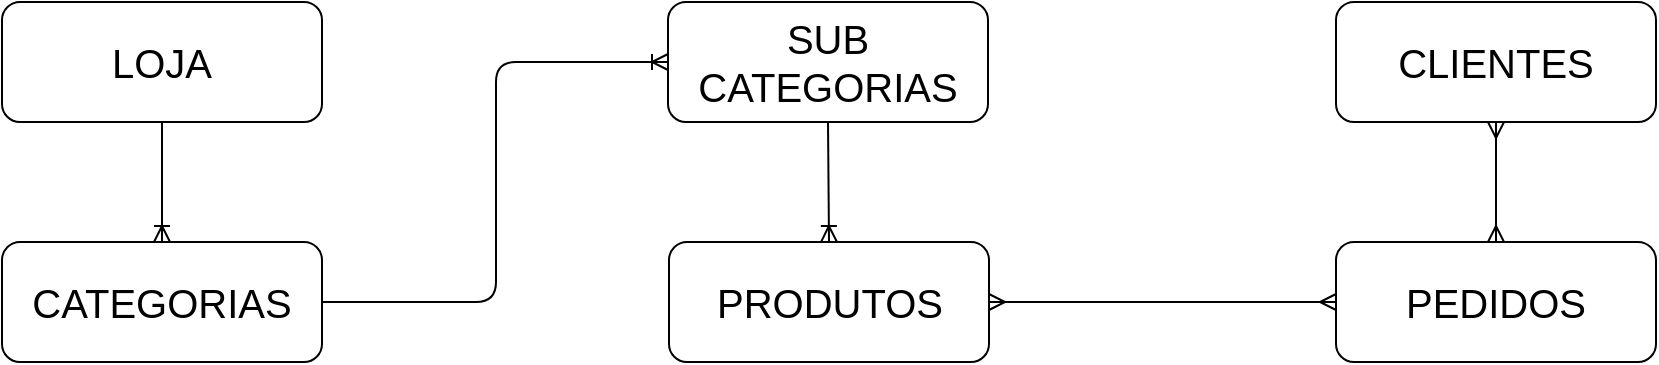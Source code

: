 <mxfile version="11.0.7" type="device"><diagram id="gERtOI8YnuyyYeWSkWz-" name="Conceitual"><mxGraphModel dx="1182" dy="616" grid="1" gridSize="10" guides="1" tooltips="1" connect="1" arrows="1" fold="1" page="1" pageScale="1" pageWidth="827" pageHeight="1169" math="0" shadow="0"><root><mxCell id="0"/><mxCell id="1" parent="0"/><mxCell id="eDxe27UhsvOqeg54bTM4-1" value="LOJA" style="rounded=1;whiteSpace=wrap;html=1;fontSize=20;" vertex="1" parent="1"><mxGeometry width="160" height="60" as="geometry"/></mxCell><mxCell id="eDxe27UhsvOqeg54bTM4-2" value="CATEGORIAS" style="rounded=1;whiteSpace=wrap;html=1;fontSize=20;" vertex="1" parent="1"><mxGeometry y="120" width="160" height="60" as="geometry"/></mxCell><mxCell id="eDxe27UhsvOqeg54bTM4-3" value="SUB CATEGORIAS" style="rounded=1;whiteSpace=wrap;html=1;fontSize=20;" vertex="1" parent="1"><mxGeometry x="333" width="160" height="60" as="geometry"/></mxCell><mxCell id="eDxe27UhsvOqeg54bTM4-4" value="PEDIDOS" style="rounded=1;whiteSpace=wrap;html=1;fontSize=20;" vertex="1" parent="1"><mxGeometry x="667" y="120" width="160" height="60" as="geometry"/></mxCell><mxCell id="eDxe27UhsvOqeg54bTM4-5" value="PRODUTOS&lt;br&gt;" style="rounded=1;whiteSpace=wrap;html=1;fontSize=20;" vertex="1" parent="1"><mxGeometry x="333.5" y="120" width="160" height="60" as="geometry"/></mxCell><mxCell id="eDxe27UhsvOqeg54bTM4-6" value="" style="fontSize=12;html=1;endArrow=ERoneToMany;exitX=0.5;exitY=1;exitDx=0;exitDy=0;entryX=0.5;entryY=0;entryDx=0;entryDy=0;" edge="1" parent="1" source="eDxe27UhsvOqeg54bTM4-1" target="eDxe27UhsvOqeg54bTM4-2"><mxGeometry width="100" height="100" relative="1" as="geometry"><mxPoint x="180" y="100" as="sourcePoint"/><mxPoint x="280" as="targetPoint"/></mxGeometry></mxCell><mxCell id="eDxe27UhsvOqeg54bTM4-9" value="" style="fontSize=12;html=1;endArrow=ERoneToMany;exitX=1;exitY=0.5;exitDx=0;exitDy=0;entryX=0;entryY=0.5;entryDx=0;entryDy=0;edgeStyle=orthogonalEdgeStyle;" edge="1" parent="1" source="eDxe27UhsvOqeg54bTM4-2" target="eDxe27UhsvOqeg54bTM4-3"><mxGeometry width="100" height="100" relative="1" as="geometry"><mxPoint x="230" y="70" as="sourcePoint"/><mxPoint x="230" y="130" as="targetPoint"/><Array as="points"><mxPoint x="247" y="150"/><mxPoint x="247" y="30"/></Array></mxGeometry></mxCell><mxCell id="eDxe27UhsvOqeg54bTM4-10" value="" style="fontSize=12;html=1;endArrow=ERoneToMany;exitX=0.5;exitY=1;exitDx=0;exitDy=0;entryX=0.5;entryY=0;entryDx=0;entryDy=0;" edge="1" parent="1" source="eDxe27UhsvOqeg54bTM4-3" target="eDxe27UhsvOqeg54bTM4-5"><mxGeometry width="100" height="100" relative="1" as="geometry"><mxPoint x="160" y="200" as="sourcePoint"/><mxPoint x="270" y="200" as="targetPoint"/></mxGeometry></mxCell><mxCell id="eDxe27UhsvOqeg54bTM4-17" value="CLIENTES&lt;br&gt;" style="rounded=1;whiteSpace=wrap;html=1;fontSize=20;" vertex="1" parent="1"><mxGeometry x="667" width="160" height="60" as="geometry"/></mxCell><mxCell id="2K787jl5YUCCRsi6kzzX-1" value="" style="edgeStyle=entityRelationEdgeStyle;fontSize=12;html=1;endArrow=ERmany;startArrow=ERmany;entryX=0;entryY=0.5;entryDx=0;entryDy=0;exitX=1;exitY=0.5;exitDx=0;exitDy=0;" edge="1" parent="1" source="eDxe27UhsvOqeg54bTM4-5" target="eDxe27UhsvOqeg54bTM4-4"><mxGeometry width="100" height="100" relative="1" as="geometry"><mxPoint x="400" y="400" as="sourcePoint"/><mxPoint x="500" y="300" as="targetPoint"/></mxGeometry></mxCell><mxCell id="2K787jl5YUCCRsi6kzzX-3" value="" style="fontSize=12;html=1;endArrow=ERmany;startArrow=ERmany;entryX=0.5;entryY=0;entryDx=0;entryDy=0;exitX=0.5;exitY=1;exitDx=0;exitDy=0;" edge="1" parent="1" source="eDxe27UhsvOqeg54bTM4-17" target="eDxe27UhsvOqeg54bTM4-4"><mxGeometry width="100" height="100" relative="1" as="geometry"><mxPoint x="540" y="100" as="sourcePoint"/><mxPoint x="713" y="100" as="targetPoint"/></mxGeometry></mxCell></root></mxGraphModel></diagram><diagram id="cACcyhhillfZN8F5A8xv" name="Logico"><mxGraphModel dx="1182" dy="616" grid="1" gridSize="10" guides="1" tooltips="1" connect="1" arrows="1" fold="1" page="1" pageScale="1" pageWidth="827" pageHeight="1169" math="0" shadow="0"><root><mxCell id="IrbvLmlc8LqZQ8deeejN-0"/><mxCell id="IrbvLmlc8LqZQ8deeejN-1" parent="IrbvLmlc8LqZQ8deeejN-0"/><mxCell id="t_SW5oSjcl3jffOCGYQL-0" value="Lojas" style="swimlane;fontStyle=0;childLayout=stackLayout;horizontal=1;startSize=26;fillColor=#e0e0e0;horizontalStack=0;resizeParent=1;resizeParentMax=0;resizeLast=0;collapsible=1;marginBottom=0;swimlaneFillColor=#ffffff;align=center;fontSize=14;" vertex="1" parent="IrbvLmlc8LqZQ8deeejN-1"><mxGeometry width="160" height="118" as="geometry"/></mxCell><mxCell id="t_SW5oSjcl3jffOCGYQL-1" value="IdLoja: int" style="shape=partialRectangle;top=0;left=0;right=0;bottom=1;align=left;verticalAlign=middle;fillColor=none;spacingLeft=34;spacingRight=4;overflow=hidden;rotatable=0;points=[[0,0.5],[1,0.5]];portConstraint=eastwest;dropTarget=0;fontStyle=5;fontSize=12;" vertex="1" parent="t_SW5oSjcl3jffOCGYQL-0"><mxGeometry y="26" width="160" height="30" as="geometry"/></mxCell><mxCell id="t_SW5oSjcl3jffOCGYQL-2" value="PK" style="shape=partialRectangle;top=0;left=0;bottom=0;fillColor=none;align=left;verticalAlign=middle;spacingLeft=4;spacingRight=4;overflow=hidden;rotatable=0;points=[];portConstraint=eastwest;part=1;fontSize=12;" vertex="1" connectable="0" parent="t_SW5oSjcl3jffOCGYQL-1"><mxGeometry width="30" height="30" as="geometry"/></mxCell><mxCell id="t_SW5oSjcl3jffOCGYQL-3" value="Nome: string&#10;" style="shape=partialRectangle;top=0;left=0;right=0;bottom=0;align=left;verticalAlign=top;fillColor=none;spacingLeft=34;spacingRight=4;overflow=hidden;rotatable=0;points=[[0,0.5],[1,0.5]];portConstraint=eastwest;dropTarget=0;fontSize=12;" vertex="1" parent="t_SW5oSjcl3jffOCGYQL-0"><mxGeometry y="56" width="160" height="26" as="geometry"/></mxCell><mxCell id="t_SW5oSjcl3jffOCGYQL-4" value="" style="shape=partialRectangle;top=0;left=0;bottom=0;fillColor=none;align=left;verticalAlign=top;spacingLeft=4;spacingRight=4;overflow=hidden;rotatable=0;points=[];portConstraint=eastwest;part=1;fontSize=12;" vertex="1" connectable="0" parent="t_SW5oSjcl3jffOCGYQL-3"><mxGeometry width="30" height="26" as="geometry"/></mxCell><mxCell id="t_SW5oSjcl3jffOCGYQL-5" value="Endereco: string" style="shape=partialRectangle;top=0;left=0;right=0;bottom=0;align=left;verticalAlign=top;fillColor=none;spacingLeft=34;spacingRight=4;overflow=hidden;rotatable=0;points=[[0,0.5],[1,0.5]];portConstraint=eastwest;dropTarget=0;fontSize=12;" vertex="1" parent="t_SW5oSjcl3jffOCGYQL-0"><mxGeometry y="82" width="160" height="26" as="geometry"/></mxCell><mxCell id="t_SW5oSjcl3jffOCGYQL-6" value="" style="shape=partialRectangle;top=0;left=0;bottom=0;fillColor=none;align=left;verticalAlign=top;spacingLeft=4;spacingRight=4;overflow=hidden;rotatable=0;points=[];portConstraint=eastwest;part=1;fontSize=12;" vertex="1" connectable="0" parent="t_SW5oSjcl3jffOCGYQL-5"><mxGeometry width="30" height="26" as="geometry"/></mxCell><mxCell id="t_SW5oSjcl3jffOCGYQL-9" value="" style="shape=partialRectangle;top=0;left=0;right=0;bottom=0;align=left;verticalAlign=top;fillColor=none;spacingLeft=34;spacingRight=4;overflow=hidden;rotatable=0;points=[[0,0.5],[1,0.5]];portConstraint=eastwest;dropTarget=0;fontSize=12;" vertex="1" parent="t_SW5oSjcl3jffOCGYQL-0"><mxGeometry y="108" width="160" height="10" as="geometry"/></mxCell><mxCell id="t_SW5oSjcl3jffOCGYQL-10" value="" style="shape=partialRectangle;top=0;left=0;bottom=0;fillColor=none;align=left;verticalAlign=top;spacingLeft=4;spacingRight=4;overflow=hidden;rotatable=0;points=[];portConstraint=eastwest;part=1;fontSize=12;" vertex="1" connectable="0" parent="t_SW5oSjcl3jffOCGYQL-9"><mxGeometry width="30" height="10" as="geometry"/></mxCell><mxCell id="t_SW5oSjcl3jffOCGYQL-11" value="Categorias" style="swimlane;fontStyle=0;childLayout=stackLayout;horizontal=1;startSize=26;fillColor=#e0e0e0;horizontalStack=0;resizeParent=1;resizeParentMax=0;resizeLast=0;collapsible=1;marginBottom=0;swimlaneFillColor=#ffffff;align=center;fontSize=14;" vertex="1" parent="IrbvLmlc8LqZQ8deeejN-1"><mxGeometry x="200" width="160" height="122" as="geometry"/></mxCell><mxCell id="t_SW5oSjcl3jffOCGYQL-20" value="IdCategoria: int" style="shape=partialRectangle;top=0;left=0;right=0;bottom=1;align=left;verticalAlign=middle;fillColor=none;spacingLeft=34;spacingRight=4;overflow=hidden;rotatable=0;points=[[0,0.5],[1,0.5]];portConstraint=eastwest;dropTarget=0;fontStyle=5;fontSize=12;" vertex="1" parent="t_SW5oSjcl3jffOCGYQL-11"><mxGeometry y="26" width="160" height="30" as="geometry"/></mxCell><mxCell id="t_SW5oSjcl3jffOCGYQL-21" value="PK" style="shape=partialRectangle;top=0;left=0;bottom=0;fillColor=none;align=left;verticalAlign=middle;spacingLeft=4;spacingRight=4;overflow=hidden;rotatable=0;points=[];portConstraint=eastwest;part=1;fontSize=12;" vertex="1" connectable="0" parent="t_SW5oSjcl3jffOCGYQL-20"><mxGeometry width="30" height="30" as="geometry"/></mxCell><mxCell id="t_SW5oSjcl3jffOCGYQL-12" value="IdLoja: int" style="shape=partialRectangle;top=0;left=0;right=0;bottom=1;align=left;verticalAlign=middle;fillColor=none;spacingLeft=34;spacingRight=4;overflow=hidden;rotatable=0;points=[[0,0.5],[1,0.5]];portConstraint=eastwest;dropTarget=0;fontStyle=5;fontSize=12;" vertex="1" parent="t_SW5oSjcl3jffOCGYQL-11"><mxGeometry y="56" width="160" height="30" as="geometry"/></mxCell><mxCell id="t_SW5oSjcl3jffOCGYQL-13" value="FK" style="shape=partialRectangle;top=0;left=0;bottom=0;fillColor=none;align=left;verticalAlign=middle;spacingLeft=4;spacingRight=4;overflow=hidden;rotatable=0;points=[];portConstraint=eastwest;part=1;fontSize=12;" vertex="1" connectable="0" parent="t_SW5oSjcl3jffOCGYQL-12"><mxGeometry width="30" height="30" as="geometry"/></mxCell><mxCell id="t_SW5oSjcl3jffOCGYQL-14" value="Nome: string&#10;" style="shape=partialRectangle;top=0;left=0;right=0;bottom=0;align=left;verticalAlign=top;fillColor=none;spacingLeft=34;spacingRight=4;overflow=hidden;rotatable=0;points=[[0,0.5],[1,0.5]];portConstraint=eastwest;dropTarget=0;fontSize=12;" vertex="1" parent="t_SW5oSjcl3jffOCGYQL-11"><mxGeometry y="86" width="160" height="26" as="geometry"/></mxCell><mxCell id="t_SW5oSjcl3jffOCGYQL-15" value="" style="shape=partialRectangle;top=0;left=0;bottom=0;fillColor=none;align=left;verticalAlign=top;spacingLeft=4;spacingRight=4;overflow=hidden;rotatable=0;points=[];portConstraint=eastwest;part=1;fontSize=12;" vertex="1" connectable="0" parent="t_SW5oSjcl3jffOCGYQL-14"><mxGeometry width="30" height="26" as="geometry"/></mxCell><mxCell id="t_SW5oSjcl3jffOCGYQL-18" value="" style="shape=partialRectangle;top=0;left=0;right=0;bottom=0;align=left;verticalAlign=top;fillColor=none;spacingLeft=34;spacingRight=4;overflow=hidden;rotatable=0;points=[[0,0.5],[1,0.5]];portConstraint=eastwest;dropTarget=0;fontSize=12;" vertex="1" parent="t_SW5oSjcl3jffOCGYQL-11"><mxGeometry y="112" width="160" height="10" as="geometry"/></mxCell><mxCell id="t_SW5oSjcl3jffOCGYQL-19" value="" style="shape=partialRectangle;top=0;left=0;bottom=0;fillColor=none;align=left;verticalAlign=top;spacingLeft=4;spacingRight=4;overflow=hidden;rotatable=0;points=[];portConstraint=eastwest;part=1;fontSize=12;" vertex="1" connectable="0" parent="t_SW5oSjcl3jffOCGYQL-18"><mxGeometry width="30" height="10" as="geometry"/></mxCell><mxCell id="t_SW5oSjcl3jffOCGYQL-22" value="SubCategorias" style="swimlane;fontStyle=0;childLayout=stackLayout;horizontal=1;startSize=26;fillColor=#e0e0e0;horizontalStack=0;resizeParent=1;resizeParentMax=0;resizeLast=0;collapsible=1;marginBottom=0;swimlaneFillColor=#ffffff;align=center;fontSize=14;" vertex="1" parent="IrbvLmlc8LqZQ8deeejN-1"><mxGeometry x="413" width="160" height="122" as="geometry"/></mxCell><mxCell id="t_SW5oSjcl3jffOCGYQL-40" value="IdSubCategoria: int" style="shape=partialRectangle;top=0;left=0;right=0;bottom=1;align=left;verticalAlign=middle;fillColor=none;spacingLeft=34;spacingRight=4;overflow=hidden;rotatable=0;points=[[0,0.5],[1,0.5]];portConstraint=eastwest;dropTarget=0;fontStyle=5;fontSize=12;" vertex="1" parent="t_SW5oSjcl3jffOCGYQL-22"><mxGeometry y="26" width="160" height="30" as="geometry"/></mxCell><mxCell id="t_SW5oSjcl3jffOCGYQL-41" value="PK" style="shape=partialRectangle;top=0;left=0;bottom=0;fillColor=none;align=left;verticalAlign=middle;spacingLeft=4;spacingRight=4;overflow=hidden;rotatable=0;points=[];portConstraint=eastwest;part=1;fontSize=12;" vertex="1" connectable="0" parent="t_SW5oSjcl3jffOCGYQL-40"><mxGeometry width="30" height="30" as="geometry"/></mxCell><mxCell id="t_SW5oSjcl3jffOCGYQL-23" value="IdCategoria: int" style="shape=partialRectangle;top=0;left=0;right=0;bottom=1;align=left;verticalAlign=middle;fillColor=none;spacingLeft=34;spacingRight=4;overflow=hidden;rotatable=0;points=[[0,0.5],[1,0.5]];portConstraint=eastwest;dropTarget=0;fontStyle=5;fontSize=12;" vertex="1" parent="t_SW5oSjcl3jffOCGYQL-22"><mxGeometry y="56" width="160" height="30" as="geometry"/></mxCell><mxCell id="t_SW5oSjcl3jffOCGYQL-24" value="FK" style="shape=partialRectangle;top=0;left=0;bottom=0;fillColor=none;align=left;verticalAlign=middle;spacingLeft=4;spacingRight=4;overflow=hidden;rotatable=0;points=[];portConstraint=eastwest;part=1;fontSize=12;" vertex="1" connectable="0" parent="t_SW5oSjcl3jffOCGYQL-23"><mxGeometry width="30" height="30" as="geometry"/></mxCell><mxCell id="t_SW5oSjcl3jffOCGYQL-27" value="Nome: string&#10;" style="shape=partialRectangle;top=0;left=0;right=0;bottom=0;align=left;verticalAlign=top;fillColor=none;spacingLeft=34;spacingRight=4;overflow=hidden;rotatable=0;points=[[0,0.5],[1,0.5]];portConstraint=eastwest;dropTarget=0;fontSize=12;" vertex="1" parent="t_SW5oSjcl3jffOCGYQL-22"><mxGeometry y="86" width="160" height="26" as="geometry"/></mxCell><mxCell id="t_SW5oSjcl3jffOCGYQL-28" value="" style="shape=partialRectangle;top=0;left=0;bottom=0;fillColor=none;align=left;verticalAlign=top;spacingLeft=4;spacingRight=4;overflow=hidden;rotatable=0;points=[];portConstraint=eastwest;part=1;fontSize=12;" vertex="1" connectable="0" parent="t_SW5oSjcl3jffOCGYQL-27"><mxGeometry width="30" height="26" as="geometry"/></mxCell><mxCell id="t_SW5oSjcl3jffOCGYQL-29" value="" style="shape=partialRectangle;top=0;left=0;right=0;bottom=0;align=left;verticalAlign=top;fillColor=none;spacingLeft=34;spacingRight=4;overflow=hidden;rotatable=0;points=[[0,0.5],[1,0.5]];portConstraint=eastwest;dropTarget=0;fontSize=12;" vertex="1" parent="t_SW5oSjcl3jffOCGYQL-22"><mxGeometry y="112" width="160" height="10" as="geometry"/></mxCell><mxCell id="t_SW5oSjcl3jffOCGYQL-30" value="" style="shape=partialRectangle;top=0;left=0;bottom=0;fillColor=none;align=left;verticalAlign=top;spacingLeft=4;spacingRight=4;overflow=hidden;rotatable=0;points=[];portConstraint=eastwest;part=1;fontSize=12;" vertex="1" connectable="0" parent="t_SW5oSjcl3jffOCGYQL-29"><mxGeometry width="30" height="10" as="geometry"/></mxCell><mxCell id="t_SW5oSjcl3jffOCGYQL-42" value="Clientes" style="swimlane;fontStyle=0;childLayout=stackLayout;horizontal=1;startSize=26;fillColor=#e0e0e0;horizontalStack=0;resizeParent=1;resizeParentMax=0;resizeLast=0;collapsible=1;marginBottom=0;swimlaneFillColor=#ffffff;align=center;fontSize=14;" vertex="1" parent="IrbvLmlc8LqZQ8deeejN-1"><mxGeometry y="170" width="160" height="118" as="geometry"/></mxCell><mxCell id="t_SW5oSjcl3jffOCGYQL-43" value="IdCliente: int" style="shape=partialRectangle;top=0;left=0;right=0;bottom=1;align=left;verticalAlign=middle;fillColor=none;spacingLeft=34;spacingRight=4;overflow=hidden;rotatable=0;points=[[0,0.5],[1,0.5]];portConstraint=eastwest;dropTarget=0;fontStyle=5;fontSize=12;" vertex="1" parent="t_SW5oSjcl3jffOCGYQL-42"><mxGeometry y="26" width="160" height="30" as="geometry"/></mxCell><mxCell id="t_SW5oSjcl3jffOCGYQL-44" value="PK" style="shape=partialRectangle;top=0;left=0;bottom=0;fillColor=none;align=left;verticalAlign=middle;spacingLeft=4;spacingRight=4;overflow=hidden;rotatable=0;points=[];portConstraint=eastwest;part=1;fontSize=12;" vertex="1" connectable="0" parent="t_SW5oSjcl3jffOCGYQL-43"><mxGeometry width="30" height="30" as="geometry"/></mxCell><mxCell id="t_SW5oSjcl3jffOCGYQL-45" value="Nome: string&#10;" style="shape=partialRectangle;top=0;left=0;right=0;bottom=0;align=left;verticalAlign=top;fillColor=none;spacingLeft=34;spacingRight=4;overflow=hidden;rotatable=0;points=[[0,0.5],[1,0.5]];portConstraint=eastwest;dropTarget=0;fontSize=12;" vertex="1" parent="t_SW5oSjcl3jffOCGYQL-42"><mxGeometry y="56" width="160" height="26" as="geometry"/></mxCell><mxCell id="t_SW5oSjcl3jffOCGYQL-46" value="" style="shape=partialRectangle;top=0;left=0;bottom=0;fillColor=none;align=left;verticalAlign=top;spacingLeft=4;spacingRight=4;overflow=hidden;rotatable=0;points=[];portConstraint=eastwest;part=1;fontSize=12;" vertex="1" connectable="0" parent="t_SW5oSjcl3jffOCGYQL-45"><mxGeometry width="30" height="26" as="geometry"/></mxCell><mxCell id="t_SW5oSjcl3jffOCGYQL-47" value="Contato: int" style="shape=partialRectangle;top=0;left=0;right=0;bottom=0;align=left;verticalAlign=top;fillColor=none;spacingLeft=34;spacingRight=4;overflow=hidden;rotatable=0;points=[[0,0.5],[1,0.5]];portConstraint=eastwest;dropTarget=0;fontSize=12;" vertex="1" parent="t_SW5oSjcl3jffOCGYQL-42"><mxGeometry y="82" width="160" height="26" as="geometry"/></mxCell><mxCell id="t_SW5oSjcl3jffOCGYQL-48" value="" style="shape=partialRectangle;top=0;left=0;bottom=0;fillColor=none;align=left;verticalAlign=top;spacingLeft=4;spacingRight=4;overflow=hidden;rotatable=0;points=[];portConstraint=eastwest;part=1;fontSize=12;" vertex="1" connectable="0" parent="t_SW5oSjcl3jffOCGYQL-47"><mxGeometry width="30" height="26" as="geometry"/></mxCell><mxCell id="t_SW5oSjcl3jffOCGYQL-49" value="" style="shape=partialRectangle;top=0;left=0;right=0;bottom=0;align=left;verticalAlign=top;fillColor=none;spacingLeft=34;spacingRight=4;overflow=hidden;rotatable=0;points=[[0,0.5],[1,0.5]];portConstraint=eastwest;dropTarget=0;fontSize=12;" vertex="1" parent="t_SW5oSjcl3jffOCGYQL-42"><mxGeometry y="108" width="160" height="10" as="geometry"/></mxCell><mxCell id="t_SW5oSjcl3jffOCGYQL-50" value="" style="shape=partialRectangle;top=0;left=0;bottom=0;fillColor=none;align=left;verticalAlign=top;spacingLeft=4;spacingRight=4;overflow=hidden;rotatable=0;points=[];portConstraint=eastwest;part=1;fontSize=12;" vertex="1" connectable="0" parent="t_SW5oSjcl3jffOCGYQL-49"><mxGeometry width="30" height="10" as="geometry"/></mxCell><mxCell id="t_SW5oSjcl3jffOCGYQL-51" value="Pedidos" style="swimlane;fontStyle=0;childLayout=stackLayout;horizontal=1;startSize=26;fillColor=#e0e0e0;horizontalStack=0;resizeParent=1;resizeParentMax=0;resizeLast=0;collapsible=1;marginBottom=0;swimlaneFillColor=#ffffff;align=center;fontSize=14;" vertex="1" parent="IrbvLmlc8LqZQ8deeejN-1"><mxGeometry x="200" y="170" width="160" height="86" as="geometry"/></mxCell><mxCell id="t_SW5oSjcl3jffOCGYQL-60" value="IdPedido: int" style="shape=partialRectangle;top=0;left=0;right=0;bottom=1;align=left;verticalAlign=middle;fillColor=none;spacingLeft=34;spacingRight=4;overflow=hidden;rotatable=0;points=[[0,0.5],[1,0.5]];portConstraint=eastwest;dropTarget=0;fontStyle=5;fontSize=12;" vertex="1" parent="t_SW5oSjcl3jffOCGYQL-51"><mxGeometry y="26" width="160" height="30" as="geometry"/></mxCell><mxCell id="t_SW5oSjcl3jffOCGYQL-61" value="PK" style="shape=partialRectangle;top=0;left=0;bottom=0;fillColor=none;align=left;verticalAlign=middle;spacingLeft=4;spacingRight=4;overflow=hidden;rotatable=0;points=[];portConstraint=eastwest;part=1;fontSize=12;" vertex="1" connectable="0" parent="t_SW5oSjcl3jffOCGYQL-60"><mxGeometry width="30" height="30" as="geometry"/></mxCell><mxCell id="t_SW5oSjcl3jffOCGYQL-52" value="IdCliente: int" style="shape=partialRectangle;top=0;left=0;right=0;bottom=1;align=left;verticalAlign=middle;fillColor=none;spacingLeft=34;spacingRight=4;overflow=hidden;rotatable=0;points=[[0,0.5],[1,0.5]];portConstraint=eastwest;dropTarget=0;fontStyle=5;fontSize=12;" vertex="1" parent="t_SW5oSjcl3jffOCGYQL-51"><mxGeometry y="56" width="160" height="30" as="geometry"/></mxCell><mxCell id="t_SW5oSjcl3jffOCGYQL-53" value="FK" style="shape=partialRectangle;top=0;left=0;bottom=0;fillColor=none;align=left;verticalAlign=middle;spacingLeft=4;spacingRight=4;overflow=hidden;rotatable=0;points=[];portConstraint=eastwest;part=1;fontSize=12;" vertex="1" connectable="0" parent="t_SW5oSjcl3jffOCGYQL-52"><mxGeometry width="30" height="30" as="geometry"/></mxCell><mxCell id="t_SW5oSjcl3jffOCGYQL-62" value="PedidosProdutos" style="swimlane;fontStyle=0;childLayout=stackLayout;horizontal=1;startSize=26;fillColor=#e0e0e0;horizontalStack=0;resizeParent=1;resizeParentMax=0;resizeLast=0;collapsible=1;marginBottom=0;swimlaneFillColor=#ffffff;align=center;fontSize=14;" vertex="1" parent="IrbvLmlc8LqZQ8deeejN-1"><mxGeometry x="413" y="170" width="160" height="86" as="geometry"/></mxCell><mxCell id="t_SW5oSjcl3jffOCGYQL-63" value="IdPedido: int" style="shape=partialRectangle;top=0;left=0;right=0;bottom=1;align=left;verticalAlign=middle;fillColor=none;spacingLeft=34;spacingRight=4;overflow=hidden;rotatable=0;points=[[0,0.5],[1,0.5]];portConstraint=eastwest;dropTarget=0;fontStyle=5;fontSize=12;" vertex="1" parent="t_SW5oSjcl3jffOCGYQL-62"><mxGeometry y="26" width="160" height="30" as="geometry"/></mxCell><mxCell id="t_SW5oSjcl3jffOCGYQL-64" value="FK" style="shape=partialRectangle;top=0;left=0;bottom=0;fillColor=none;align=left;verticalAlign=middle;spacingLeft=4;spacingRight=4;overflow=hidden;rotatable=0;points=[];portConstraint=eastwest;part=1;fontSize=12;" vertex="1" connectable="0" parent="t_SW5oSjcl3jffOCGYQL-63"><mxGeometry width="30" height="30" as="geometry"/></mxCell><mxCell id="t_SW5oSjcl3jffOCGYQL-65" value="IdProduto: int" style="shape=partialRectangle;top=0;left=0;right=0;bottom=1;align=left;verticalAlign=middle;fillColor=none;spacingLeft=34;spacingRight=4;overflow=hidden;rotatable=0;points=[[0,0.5],[1,0.5]];portConstraint=eastwest;dropTarget=0;fontStyle=5;fontSize=12;" vertex="1" parent="t_SW5oSjcl3jffOCGYQL-62"><mxGeometry y="56" width="160" height="30" as="geometry"/></mxCell><mxCell id="t_SW5oSjcl3jffOCGYQL-66" value="FK" style="shape=partialRectangle;top=0;left=0;bottom=0;fillColor=none;align=left;verticalAlign=middle;spacingLeft=4;spacingRight=4;overflow=hidden;rotatable=0;points=[];portConstraint=eastwest;part=1;fontSize=12;" vertex="1" connectable="0" parent="t_SW5oSjcl3jffOCGYQL-65"><mxGeometry width="30" height="30" as="geometry"/></mxCell><mxCell id="t_SW5oSjcl3jffOCGYQL-67" value="Produtos" style="swimlane;fontStyle=0;childLayout=stackLayout;horizontal=1;startSize=26;fillColor=#e0e0e0;horizontalStack=0;resizeParent=1;resizeParentMax=0;resizeLast=0;collapsible=1;marginBottom=0;swimlaneFillColor=#ffffff;align=center;fontSize=14;" vertex="1" parent="IrbvLmlc8LqZQ8deeejN-1"><mxGeometry y="330" width="160" height="148" as="geometry"/></mxCell><mxCell id="t_SW5oSjcl3jffOCGYQL-68" value="IdProduto: int" style="shape=partialRectangle;top=0;left=0;right=0;bottom=1;align=left;verticalAlign=middle;fillColor=none;spacingLeft=34;spacingRight=4;overflow=hidden;rotatable=0;points=[[0,0.5],[1,0.5]];portConstraint=eastwest;dropTarget=0;fontStyle=5;fontSize=12;" vertex="1" parent="t_SW5oSjcl3jffOCGYQL-67"><mxGeometry y="26" width="160" height="30" as="geometry"/></mxCell><mxCell id="t_SW5oSjcl3jffOCGYQL-69" value="PK" style="shape=partialRectangle;top=0;left=0;bottom=0;fillColor=none;align=left;verticalAlign=middle;spacingLeft=4;spacingRight=4;overflow=hidden;rotatable=0;points=[];portConstraint=eastwest;part=1;fontSize=12;" vertex="1" connectable="0" parent="t_SW5oSjcl3jffOCGYQL-68"><mxGeometry width="30" height="30" as="geometry"/></mxCell><mxCell id="t_SW5oSjcl3jffOCGYQL-76" value="IdCategoria: int" style="shape=partialRectangle;top=0;left=0;right=0;bottom=1;align=left;verticalAlign=middle;fillColor=none;spacingLeft=34;spacingRight=4;overflow=hidden;rotatable=0;points=[[0,0.5],[1,0.5]];portConstraint=eastwest;dropTarget=0;fontStyle=5;fontSize=12;" vertex="1" parent="t_SW5oSjcl3jffOCGYQL-67"><mxGeometry y="56" width="160" height="30" as="geometry"/></mxCell><mxCell id="t_SW5oSjcl3jffOCGYQL-77" value="PK" style="shape=partialRectangle;top=0;left=0;bottom=0;fillColor=none;align=left;verticalAlign=middle;spacingLeft=4;spacingRight=4;overflow=hidden;rotatable=0;points=[];portConstraint=eastwest;part=1;fontSize=12;" vertex="1" connectable="0" parent="t_SW5oSjcl3jffOCGYQL-76"><mxGeometry width="30" height="30" as="geometry"/></mxCell><mxCell id="t_SW5oSjcl3jffOCGYQL-72" value="Nome: string&#10;" style="shape=partialRectangle;top=0;left=0;right=0;bottom=0;align=left;verticalAlign=top;fillColor=none;spacingLeft=34;spacingRight=4;overflow=hidden;rotatable=0;points=[[0,0.5],[1,0.5]];portConstraint=eastwest;dropTarget=0;fontSize=12;" vertex="1" parent="t_SW5oSjcl3jffOCGYQL-67"><mxGeometry y="86" width="160" height="26" as="geometry"/></mxCell><mxCell id="t_SW5oSjcl3jffOCGYQL-73" value="" style="shape=partialRectangle;top=0;left=0;bottom=0;fillColor=none;align=left;verticalAlign=top;spacingLeft=4;spacingRight=4;overflow=hidden;rotatable=0;points=[];portConstraint=eastwest;part=1;fontSize=12;" vertex="1" connectable="0" parent="t_SW5oSjcl3jffOCGYQL-72"><mxGeometry width="30" height="26" as="geometry"/></mxCell><mxCell id="t_SW5oSjcl3jffOCGYQL-78" value="Preco: int" style="shape=partialRectangle;top=0;left=0;right=0;bottom=0;align=left;verticalAlign=top;fillColor=none;spacingLeft=34;spacingRight=4;overflow=hidden;rotatable=0;points=[[0,0.5],[1,0.5]];portConstraint=eastwest;dropTarget=0;fontSize=12;" vertex="1" parent="t_SW5oSjcl3jffOCGYQL-67"><mxGeometry y="112" width="160" height="26" as="geometry"/></mxCell><mxCell id="t_SW5oSjcl3jffOCGYQL-79" value="" style="shape=partialRectangle;top=0;left=0;bottom=0;fillColor=none;align=left;verticalAlign=top;spacingLeft=4;spacingRight=4;overflow=hidden;rotatable=0;points=[];portConstraint=eastwest;part=1;fontSize=12;" vertex="1" connectable="0" parent="t_SW5oSjcl3jffOCGYQL-78"><mxGeometry width="30" height="26" as="geometry"/></mxCell><mxCell id="t_SW5oSjcl3jffOCGYQL-74" value="" style="shape=partialRectangle;top=0;left=0;right=0;bottom=0;align=left;verticalAlign=top;fillColor=none;spacingLeft=34;spacingRight=4;overflow=hidden;rotatable=0;points=[[0,0.5],[1,0.5]];portConstraint=eastwest;dropTarget=0;fontSize=12;" vertex="1" parent="t_SW5oSjcl3jffOCGYQL-67"><mxGeometry y="138" width="160" height="10" as="geometry"/></mxCell><mxCell id="t_SW5oSjcl3jffOCGYQL-75" value="" style="shape=partialRectangle;top=0;left=0;bottom=0;fillColor=none;align=left;verticalAlign=top;spacingLeft=4;spacingRight=4;overflow=hidden;rotatable=0;points=[];portConstraint=eastwest;part=1;fontSize=12;" vertex="1" connectable="0" parent="t_SW5oSjcl3jffOCGYQL-74"><mxGeometry width="30" height="10" as="geometry"/></mxCell></root></mxGraphModel></diagram></mxfile>
